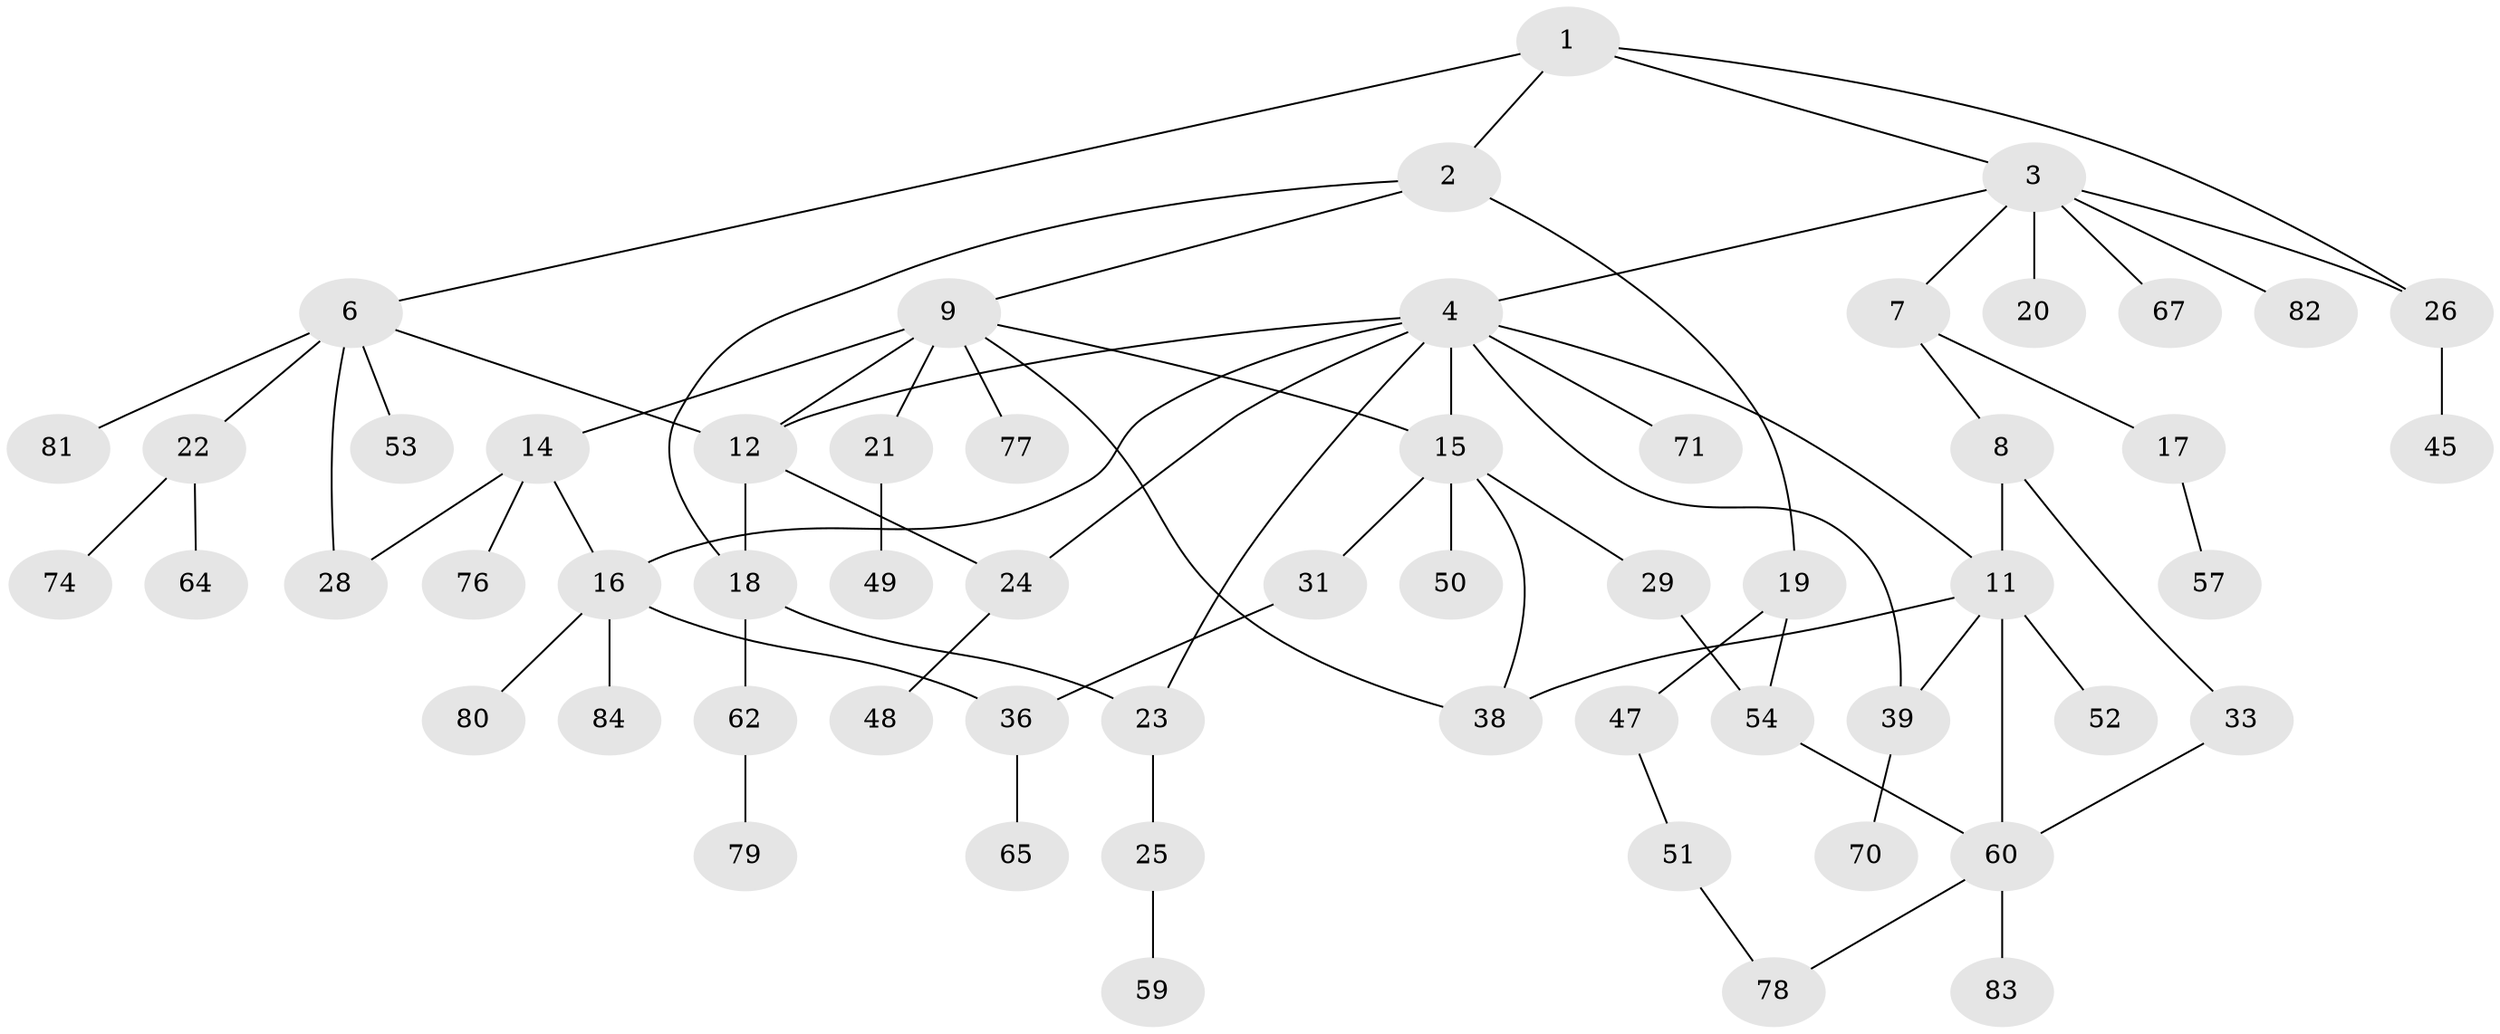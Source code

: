 // Generated by graph-tools (version 1.1) at 2025/23/03/03/25 07:23:32]
// undirected, 58 vertices, 75 edges
graph export_dot {
graph [start="1"]
  node [color=gray90,style=filled];
  1 [super="+10"];
  2;
  3 [super="+27"];
  4 [super="+5"];
  6 [super="+69"];
  7 [super="+34"];
  8 [super="+13"];
  9 [super="+40"];
  11 [super="+44"];
  12 [super="+55"];
  14 [super="+43"];
  15 [super="+37"];
  16 [super="+35"];
  17 [super="+75"];
  18 [super="+46"];
  19 [super="+32"];
  20;
  21;
  22 [super="+56"];
  23;
  24 [super="+42"];
  25 [super="+30"];
  26 [super="+61"];
  28;
  29;
  31;
  33 [super="+72"];
  36 [super="+41"];
  38;
  39;
  45;
  47 [super="+73"];
  48 [super="+58"];
  49;
  50;
  51;
  52;
  53;
  54 [super="+66"];
  57;
  59 [super="+63"];
  60 [super="+68"];
  62;
  64;
  65;
  67;
  70;
  71;
  74;
  76;
  77;
  78;
  79;
  80;
  81;
  82;
  83 [super="+85"];
  84;
  1 -- 2;
  1 -- 3;
  1 -- 6;
  1 -- 26;
  2 -- 9;
  2 -- 19;
  2 -- 18;
  3 -- 4;
  3 -- 7;
  3 -- 20;
  3 -- 67;
  3 -- 82;
  3 -- 26;
  4 -- 11;
  4 -- 16;
  4 -- 71;
  4 -- 39;
  4 -- 23;
  4 -- 24;
  4 -- 12;
  4 -- 15;
  6 -- 22;
  6 -- 53;
  6 -- 81;
  6 -- 28;
  6 -- 12;
  7 -- 8;
  7 -- 17;
  8 -- 33;
  8 -- 11;
  9 -- 12;
  9 -- 14 [weight=2];
  9 -- 21;
  9 -- 38;
  9 -- 77;
  9 -- 15;
  11 -- 39;
  11 -- 38;
  11 -- 52;
  11 -- 60;
  12 -- 18;
  12 -- 24;
  14 -- 28;
  14 -- 76;
  14 -- 16;
  15 -- 29;
  15 -- 31;
  15 -- 50;
  15 -- 38;
  16 -- 80;
  16 -- 36;
  16 -- 84;
  17 -- 57;
  18 -- 23;
  18 -- 62;
  19 -- 47;
  19 -- 54;
  21 -- 49;
  22 -- 74;
  22 -- 64;
  23 -- 25;
  24 -- 48;
  25 -- 59;
  26 -- 45;
  29 -- 54;
  31 -- 36;
  33 -- 60;
  36 -- 65;
  39 -- 70;
  47 -- 51;
  51 -- 78;
  54 -- 60;
  60 -- 83;
  60 -- 78;
  62 -- 79;
}
